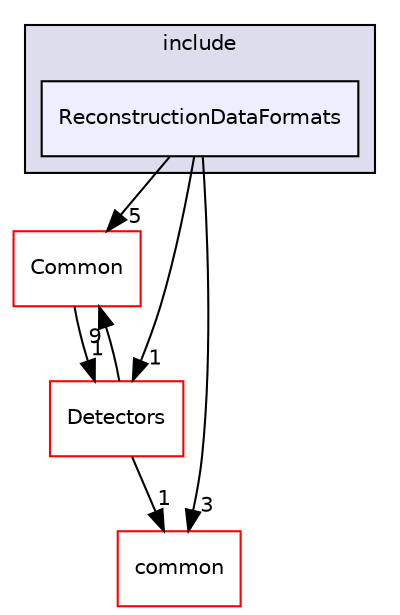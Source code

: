 digraph "/home/travis/build/AliceO2Group/AliceO2/DataFormats/Reconstruction/include/ReconstructionDataFormats" {
  bgcolor=transparent;
  compound=true
  node [ fontsize="10", fontname="Helvetica"];
  edge [ labelfontsize="10", labelfontname="Helvetica"];
  subgraph clusterdir_99c43ad88135ecdb15d6d5c818628268 {
    graph [ bgcolor="#ddddee", pencolor="black", label="include" fontname="Helvetica", fontsize="10", URL="dir_99c43ad88135ecdb15d6d5c818628268.html"]
  dir_7a3b9cdde049e7a84ed69a884a751cf5 [shape=box, label="ReconstructionDataFormats", style="filled", fillcolor="#eeeeff", pencolor="black", URL="dir_7a3b9cdde049e7a84ed69a884a751cf5.html"];
  }
  dir_4ab6b4cc6a7edbff49100e9123df213f [shape=box label="Common" color="red" URL="dir_4ab6b4cc6a7edbff49100e9123df213f.html"];
  dir_2801adc79bf3c286b1b479858d2cade4 [shape=box label="Detectors" color="red" URL="dir_2801adc79bf3c286b1b479858d2cade4.html"];
  dir_7924ba4398ae4560cd37376e44666c6d [shape=box label="common" color="red" URL="dir_7924ba4398ae4560cd37376e44666c6d.html"];
  dir_4ab6b4cc6a7edbff49100e9123df213f->dir_2801adc79bf3c286b1b479858d2cade4 [headlabel="1", labeldistance=1.5 headhref="dir_000016_000066.html"];
  dir_2801adc79bf3c286b1b479858d2cade4->dir_4ab6b4cc6a7edbff49100e9123df213f [headlabel="9", labeldistance=1.5 headhref="dir_000066_000016.html"];
  dir_2801adc79bf3c286b1b479858d2cade4->dir_7924ba4398ae4560cd37376e44666c6d [headlabel="1", labeldistance=1.5 headhref="dir_000066_000057.html"];
  dir_7a3b9cdde049e7a84ed69a884a751cf5->dir_4ab6b4cc6a7edbff49100e9123df213f [headlabel="5", labeldistance=1.5 headhref="dir_000102_000016.html"];
  dir_7a3b9cdde049e7a84ed69a884a751cf5->dir_2801adc79bf3c286b1b479858d2cade4 [headlabel="1", labeldistance=1.5 headhref="dir_000102_000066.html"];
  dir_7a3b9cdde049e7a84ed69a884a751cf5->dir_7924ba4398ae4560cd37376e44666c6d [headlabel="3", labeldistance=1.5 headhref="dir_000102_000057.html"];
}

